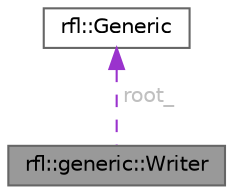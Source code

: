digraph "rfl::generic::Writer"
{
 // LATEX_PDF_SIZE
  bgcolor="transparent";
  edge [fontname=Helvetica,fontsize=10,labelfontname=Helvetica,labelfontsize=10];
  node [fontname=Helvetica,fontsize=10,shape=box,height=0.2,width=0.4];
  Node1 [id="Node000001",label="rfl::generic::Writer",height=0.2,width=0.4,color="gray40", fillcolor="grey60", style="filled", fontcolor="black",tooltip=" "];
  Node2 -> Node1 [id="edge1_Node000001_Node000002",dir="back",color="darkorchid3",style="dashed",tooltip=" ",label=" root_",fontcolor="grey" ];
  Node2 [id="Node000002",label="rfl::Generic",height=0.2,width=0.4,color="gray40", fillcolor="white", style="filled",URL="$classrfl_1_1_generic.html",tooltip=" "];
}
